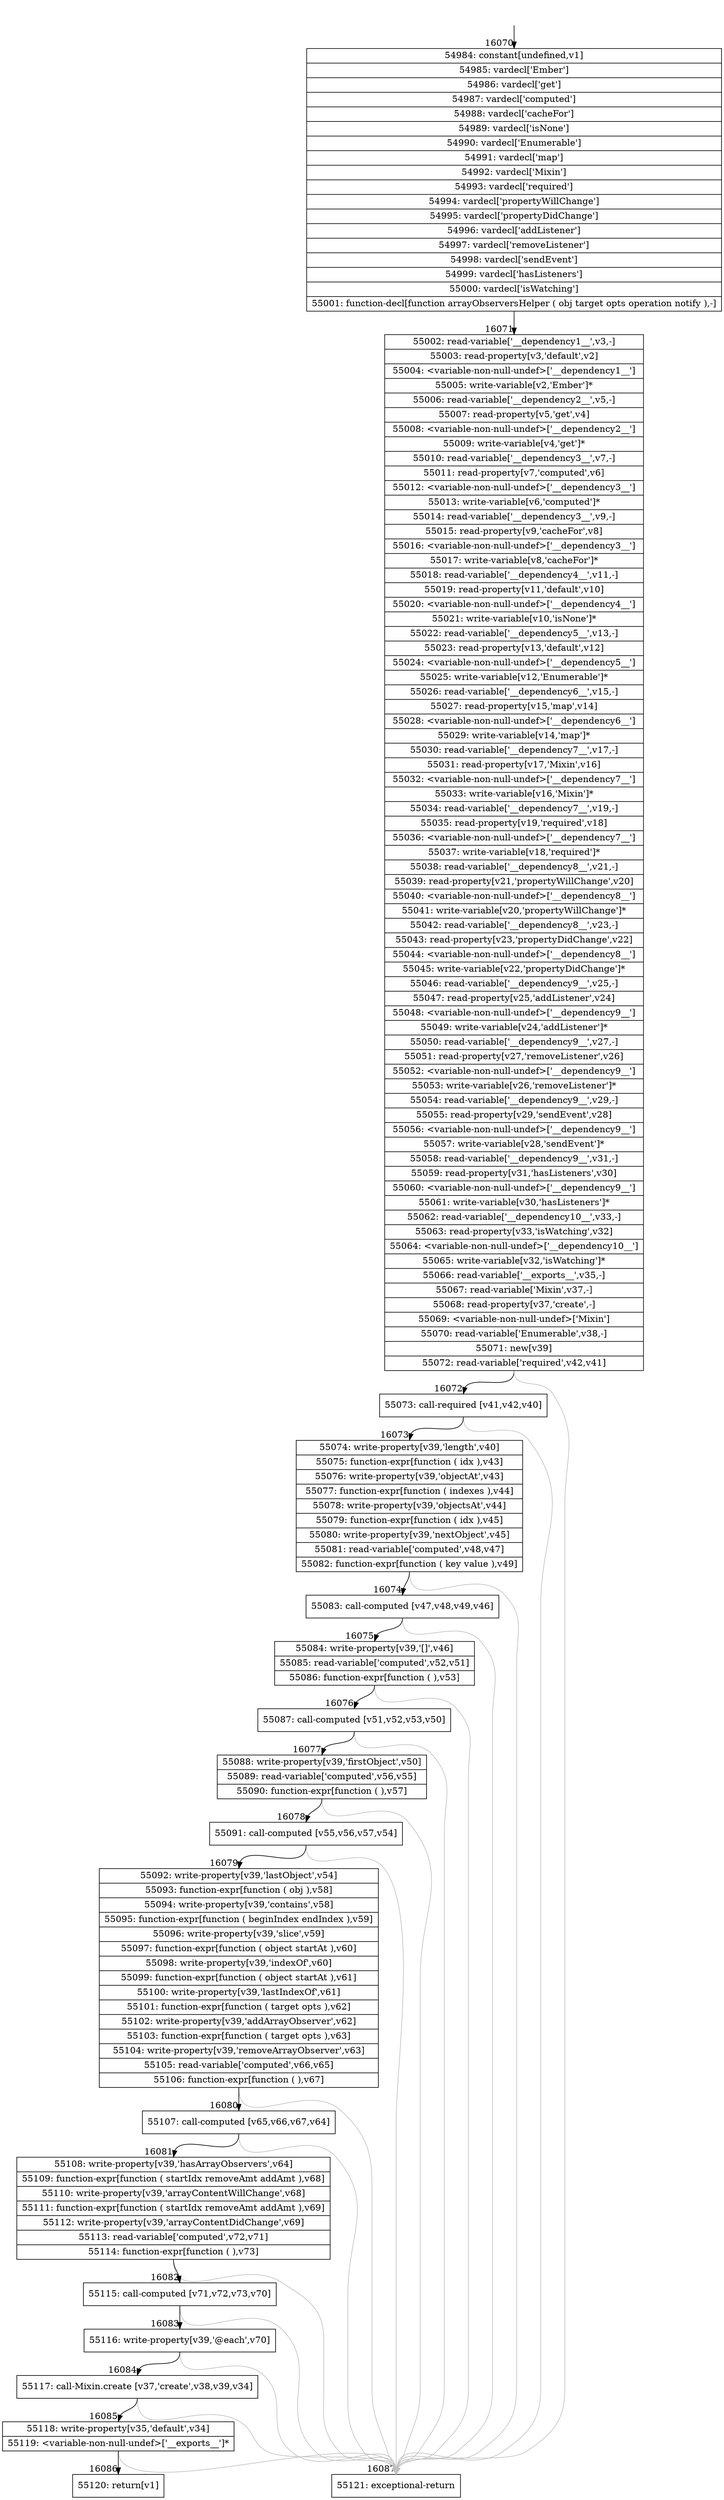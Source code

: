 digraph {
rankdir="TD"
BB_entry1344[shape=none,label=""];
BB_entry1344 -> BB16070 [tailport=s, headport=n, headlabel="    16070"]
BB16070 [shape=record label="{54984: constant[undefined,v1]|54985: vardecl['Ember']|54986: vardecl['get']|54987: vardecl['computed']|54988: vardecl['cacheFor']|54989: vardecl['isNone']|54990: vardecl['Enumerable']|54991: vardecl['map']|54992: vardecl['Mixin']|54993: vardecl['required']|54994: vardecl['propertyWillChange']|54995: vardecl['propertyDidChange']|54996: vardecl['addListener']|54997: vardecl['removeListener']|54998: vardecl['sendEvent']|54999: vardecl['hasListeners']|55000: vardecl['isWatching']|55001: function-decl[function arrayObserversHelper ( obj target opts operation notify ),-]}" ] 
BB16070 -> BB16071 [tailport=s, headport=n, headlabel="      16071"]
BB16071 [shape=record label="{55002: read-variable['__dependency1__',v3,-]|55003: read-property[v3,'default',v2]|55004: \<variable-non-null-undef\>['__dependency1__']|55005: write-variable[v2,'Ember']*|55006: read-variable['__dependency2__',v5,-]|55007: read-property[v5,'get',v4]|55008: \<variable-non-null-undef\>['__dependency2__']|55009: write-variable[v4,'get']*|55010: read-variable['__dependency3__',v7,-]|55011: read-property[v7,'computed',v6]|55012: \<variable-non-null-undef\>['__dependency3__']|55013: write-variable[v6,'computed']*|55014: read-variable['__dependency3__',v9,-]|55015: read-property[v9,'cacheFor',v8]|55016: \<variable-non-null-undef\>['__dependency3__']|55017: write-variable[v8,'cacheFor']*|55018: read-variable['__dependency4__',v11,-]|55019: read-property[v11,'default',v10]|55020: \<variable-non-null-undef\>['__dependency4__']|55021: write-variable[v10,'isNone']*|55022: read-variable['__dependency5__',v13,-]|55023: read-property[v13,'default',v12]|55024: \<variable-non-null-undef\>['__dependency5__']|55025: write-variable[v12,'Enumerable']*|55026: read-variable['__dependency6__',v15,-]|55027: read-property[v15,'map',v14]|55028: \<variable-non-null-undef\>['__dependency6__']|55029: write-variable[v14,'map']*|55030: read-variable['__dependency7__',v17,-]|55031: read-property[v17,'Mixin',v16]|55032: \<variable-non-null-undef\>['__dependency7__']|55033: write-variable[v16,'Mixin']*|55034: read-variable['__dependency7__',v19,-]|55035: read-property[v19,'required',v18]|55036: \<variable-non-null-undef\>['__dependency7__']|55037: write-variable[v18,'required']*|55038: read-variable['__dependency8__',v21,-]|55039: read-property[v21,'propertyWillChange',v20]|55040: \<variable-non-null-undef\>['__dependency8__']|55041: write-variable[v20,'propertyWillChange']*|55042: read-variable['__dependency8__',v23,-]|55043: read-property[v23,'propertyDidChange',v22]|55044: \<variable-non-null-undef\>['__dependency8__']|55045: write-variable[v22,'propertyDidChange']*|55046: read-variable['__dependency9__',v25,-]|55047: read-property[v25,'addListener',v24]|55048: \<variable-non-null-undef\>['__dependency9__']|55049: write-variable[v24,'addListener']*|55050: read-variable['__dependency9__',v27,-]|55051: read-property[v27,'removeListener',v26]|55052: \<variable-non-null-undef\>['__dependency9__']|55053: write-variable[v26,'removeListener']*|55054: read-variable['__dependency9__',v29,-]|55055: read-property[v29,'sendEvent',v28]|55056: \<variable-non-null-undef\>['__dependency9__']|55057: write-variable[v28,'sendEvent']*|55058: read-variable['__dependency9__',v31,-]|55059: read-property[v31,'hasListeners',v30]|55060: \<variable-non-null-undef\>['__dependency9__']|55061: write-variable[v30,'hasListeners']*|55062: read-variable['__dependency10__',v33,-]|55063: read-property[v33,'isWatching',v32]|55064: \<variable-non-null-undef\>['__dependency10__']|55065: write-variable[v32,'isWatching']*|55066: read-variable['__exports__',v35,-]|55067: read-variable['Mixin',v37,-]|55068: read-property[v37,'create',-]|55069: \<variable-non-null-undef\>['Mixin']|55070: read-variable['Enumerable',v38,-]|55071: new[v39]|55072: read-variable['required',v42,v41]}" ] 
BB16071 -> BB16072 [tailport=s, headport=n, headlabel="      16072"]
BB16071 -> BB16087 [tailport=s, headport=n, color=gray, headlabel="      16087"]
BB16072 [shape=record label="{55073: call-required [v41,v42,v40]}" ] 
BB16072 -> BB16073 [tailport=s, headport=n, headlabel="      16073"]
BB16072 -> BB16087 [tailport=s, headport=n, color=gray]
BB16073 [shape=record label="{55074: write-property[v39,'length',v40]|55075: function-expr[function ( idx ),v43]|55076: write-property[v39,'objectAt',v43]|55077: function-expr[function ( indexes ),v44]|55078: write-property[v39,'objectsAt',v44]|55079: function-expr[function ( idx ),v45]|55080: write-property[v39,'nextObject',v45]|55081: read-variable['computed',v48,v47]|55082: function-expr[function ( key value ),v49]}" ] 
BB16073 -> BB16074 [tailport=s, headport=n, headlabel="      16074"]
BB16073 -> BB16087 [tailport=s, headport=n, color=gray]
BB16074 [shape=record label="{55083: call-computed [v47,v48,v49,v46]}" ] 
BB16074 -> BB16075 [tailport=s, headport=n, headlabel="      16075"]
BB16074 -> BB16087 [tailport=s, headport=n, color=gray]
BB16075 [shape=record label="{55084: write-property[v39,'[]',v46]|55085: read-variable['computed',v52,v51]|55086: function-expr[function ( ),v53]}" ] 
BB16075 -> BB16076 [tailport=s, headport=n, headlabel="      16076"]
BB16075 -> BB16087 [tailport=s, headport=n, color=gray]
BB16076 [shape=record label="{55087: call-computed [v51,v52,v53,v50]}" ] 
BB16076 -> BB16077 [tailport=s, headport=n, headlabel="      16077"]
BB16076 -> BB16087 [tailport=s, headport=n, color=gray]
BB16077 [shape=record label="{55088: write-property[v39,'firstObject',v50]|55089: read-variable['computed',v56,v55]|55090: function-expr[function ( ),v57]}" ] 
BB16077 -> BB16078 [tailport=s, headport=n, headlabel="      16078"]
BB16077 -> BB16087 [tailport=s, headport=n, color=gray]
BB16078 [shape=record label="{55091: call-computed [v55,v56,v57,v54]}" ] 
BB16078 -> BB16079 [tailport=s, headport=n, headlabel="      16079"]
BB16078 -> BB16087 [tailport=s, headport=n, color=gray]
BB16079 [shape=record label="{55092: write-property[v39,'lastObject',v54]|55093: function-expr[function ( obj ),v58]|55094: write-property[v39,'contains',v58]|55095: function-expr[function ( beginIndex endIndex ),v59]|55096: write-property[v39,'slice',v59]|55097: function-expr[function ( object startAt ),v60]|55098: write-property[v39,'indexOf',v60]|55099: function-expr[function ( object startAt ),v61]|55100: write-property[v39,'lastIndexOf',v61]|55101: function-expr[function ( target opts ),v62]|55102: write-property[v39,'addArrayObserver',v62]|55103: function-expr[function ( target opts ),v63]|55104: write-property[v39,'removeArrayObserver',v63]|55105: read-variable['computed',v66,v65]|55106: function-expr[function ( ),v67]}" ] 
BB16079 -> BB16080 [tailport=s, headport=n, headlabel="      16080"]
BB16079 -> BB16087 [tailport=s, headport=n, color=gray]
BB16080 [shape=record label="{55107: call-computed [v65,v66,v67,v64]}" ] 
BB16080 -> BB16081 [tailport=s, headport=n, headlabel="      16081"]
BB16080 -> BB16087 [tailport=s, headport=n, color=gray]
BB16081 [shape=record label="{55108: write-property[v39,'hasArrayObservers',v64]|55109: function-expr[function ( startIdx removeAmt addAmt ),v68]|55110: write-property[v39,'arrayContentWillChange',v68]|55111: function-expr[function ( startIdx removeAmt addAmt ),v69]|55112: write-property[v39,'arrayContentDidChange',v69]|55113: read-variable['computed',v72,v71]|55114: function-expr[function ( ),v73]}" ] 
BB16081 -> BB16082 [tailport=s, headport=n, headlabel="      16082"]
BB16081 -> BB16087 [tailport=s, headport=n, color=gray]
BB16082 [shape=record label="{55115: call-computed [v71,v72,v73,v70]}" ] 
BB16082 -> BB16083 [tailport=s, headport=n, headlabel="      16083"]
BB16082 -> BB16087 [tailport=s, headport=n, color=gray]
BB16083 [shape=record label="{55116: write-property[v39,'@each',v70]}" ] 
BB16083 -> BB16084 [tailport=s, headport=n, headlabel="      16084"]
BB16083 -> BB16087 [tailport=s, headport=n, color=gray]
BB16084 [shape=record label="{55117: call-Mixin.create [v37,'create',v38,v39,v34]}" ] 
BB16084 -> BB16085 [tailport=s, headport=n, headlabel="      16085"]
BB16084 -> BB16087 [tailport=s, headport=n, color=gray]
BB16085 [shape=record label="{55118: write-property[v35,'default',v34]|55119: \<variable-non-null-undef\>['__exports__']*}" ] 
BB16085 -> BB16086 [tailport=s, headport=n, headlabel="      16086"]
BB16085 -> BB16087 [tailport=s, headport=n, color=gray]
BB16086 [shape=record label="{55120: return[v1]}" ] 
BB16087 [shape=record label="{55121: exceptional-return}" ] 
//#$~ 29739
}
